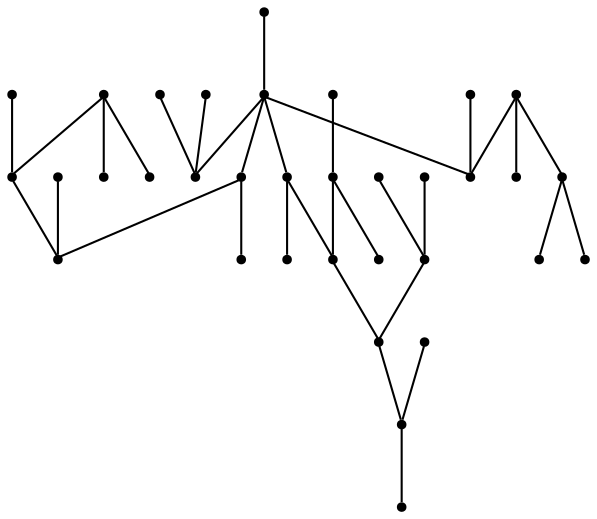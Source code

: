 graph {
  node [shape=point,comment="{\"directed\":false,\"doi\":\"10.1007/978-3-031-22203-0_13\",\"figure\":\"3 (3)\"}"]

  v0 [pos="1546.817225025762,1373.5069408806953"]
  v1 [pos="1511.8116739062305,1443.5129883033298"]
  v2 [pos="1511.8116739062307,1303.4966966739278"]
  v3 [pos="1476.8029751600234,1373.5069408806953"]
  v4 [pos="1476.8029751600234,1233.4853078896692"]
  v5 [pos="1546.8172250257617,1233.4853078896692"]
  v6 [pos="1476.8029751600234,1513.523359685374"]
  v7 [pos="1441.800571667168,1443.5129883033298"]
  v8 [pos="1441.8005716671682,1303.4966966739278"]
  v9 [pos="1383.457944075671,1443.5129883033298"]
  v10 [pos="1348.4492453294638,1513.523359685374"]
  v11 [pos="1348.4492453294638,1583.5367832740606"]
  v12 [pos="1252.187031994802,1653.5480448830424"]
  v13 [pos="1173.4213625549723,1513.523359685374"]
  v14 [pos="1313.446714659773,1443.5129883033298"]
  v15 [pos="1158.8357056570978,1723.5584162650866"]
  v16 [pos="1217.1783332485952,1583.5367832740606"]
  v17 [pos="1208.4300613011794,1443.5129883033298"]
  v18 [pos="1173.4213625549723,1373.5069408806953"]
  v19 [pos="1243.4324647940348,1373.5069408806953"]
  v20 [pos="1138.4188318852816,1303.4966966739278"]
  v21 [pos="1208.4300613011794,1303.4966966739278"]
  v22 [pos="1030.4849803792745,1793.5644636877212"]
  v23 [pos="1138.4188318852816,1443.5129883033298"]
  v24 [pos="1033.402099041166,1513.523359685374"]
  v25 [pos="1030.4849803792745,1653.5480448830424"]
  v26 [pos="1065.4905314988057,1583.5367832740606"]
  v27 [pos="972.1423527877773,1863.5748350697654"]
  v28 [pos="995.4762657359628,1583.5367832740606"]
  v29 [pos="972.1423527877773,1933.588258658452"]
  v30 [pos="925.4671983262667,1653.5480448830424"]
  v31 [pos="890.4626487243142,1723.5584162650866"]
  v32 [pos="890.4626487243142,1793.5644636877212"]
  v33 [pos="855.4570976047829,1653.5480448830424"]

  v0 -- v1 [id="-1",pos="1546.817225025762,1373.5069408806953 1511.8116739062305,1443.5129883033298 1511.8116739062305,1443.5129883033298 1511.8116739062305,1443.5129883033298"]
  v33 -- v31 [id="-2",pos="855.4570976047829,1653.5480448830424 890.4626487243142,1723.5584162650866 890.4626487243142,1723.5584162650866 890.4626487243142,1723.5584162650866"]
  v31 -- v22 [id="-3",pos="890.4626487243142,1723.5584162650866 1030.4849803792745,1793.5644636877212 1030.4849803792745,1793.5644636877212 1030.4849803792745,1793.5644636877212"]
  v32 -- v27 [id="-4",pos="890.4626487243142,1793.5644636877212 972.1423527877773,1863.5748350697654 972.1423527877773,1863.5748350697654 972.1423527877773,1863.5748350697654"]
  v30 -- v31 [id="-5",pos="925.4671983262667,1653.5480448830424 890.4626487243142,1723.5584162650866 890.4626487243142,1723.5584162650866 890.4626487243142,1723.5584162650866"]
  v27 -- v29 [id="-6",pos="972.1423527877773,1863.5748350697654 972.1423527877773,1933.588258658452 972.1423527877773,1933.588258658452 972.1423527877773,1933.588258658452"]
  v28 -- v25 [id="-7",pos="995.4762657359628,1583.5367832740606 1030.4849803792745,1653.5480448830424 1030.4849803792745,1653.5480448830424 1030.4849803792745,1653.5480448830424"]
  v22 -- v27 [id="-8",pos="1030.4849803792745,1793.5644636877212 972.1423527877773,1863.5748350697654 972.1423527877773,1863.5748350697654 972.1423527877773,1863.5748350697654"]
  v25 -- v15 [id="-9",pos="1030.4849803792745,1653.5480448830424 1158.8357056570978,1723.5584162650866 1158.8357056570978,1723.5584162650866 1158.8357056570978,1723.5584162650866"]
  v25 -- v26 [id="-10",pos="1030.4849803792745,1653.5480448830424 1065.4905314988057,1583.5367832740606 1065.4905314988057,1583.5367832740606 1065.4905314988057,1583.5367832740606"]
  v24 -- v11 [id="-11",pos="1033.402099041166,1513.523359685374 1348.4492453294638,1583.5367832740606 1348.4492453294638,1583.5367832740606 1348.4492453294638,1583.5367832740606"]
  v23 -- v13 [id="-12",pos="1138.4188318852816,1443.5129883033298 1173.4213625549723,1513.523359685374 1173.4213625549723,1513.523359685374 1173.4213625549723,1513.523359685374"]
  v15 -- v22 [id="-13",pos="1158.8357056570978,1723.5584162650866 1030.4849803792745,1793.5644636877212 1030.4849803792745,1793.5644636877212 1030.4849803792745,1793.5644636877212"]
  v18 -- v21 [id="-14",pos="1173.4213625549723,1373.5069408806953 1208.4300613011794,1303.4966966739278 1208.4300613011794,1303.4966966739278 1208.4300613011794,1303.4966966739278"]
  v18 -- v20 [id="-15",pos="1173.4213625549723,1373.5069408806953 1138.4188318852816,1303.4966966739278 1138.4188318852816,1303.4966966739278 1138.4188318852816,1303.4966966739278"]
  v17 -- v19 [id="-16",pos="1208.4300613011794,1443.5129883033298 1243.4324647940348,1373.5069408806953 1243.4324647940348,1373.5069408806953 1243.4324647940348,1373.5069408806953"]
  v17 -- v13 [id="-17",pos="1208.4300613011794,1443.5129883033298 1173.4213625549723,1513.523359685374 1173.4213625549723,1513.523359685374 1173.4213625549723,1513.523359685374"]
  v17 -- v18 [id="-18",pos="1208.4300613011794,1443.5129883033298 1173.4213625549723,1373.5069408806953 1173.4213625549723,1373.5069408806953 1173.4213625549723,1373.5069408806953"]
  v12 -- v16 [id="-19",pos="1252.187031994802,1653.5480448830424 1217.1783332485952,1583.5367832740606 1217.1783332485952,1583.5367832740606 1217.1783332485952,1583.5367832740606"]
  v12 -- v15 [id="-20",pos="1252.187031994802,1653.5480448830424 1158.8357056570978,1723.5584162650866 1158.8357056570978,1723.5584162650866 1158.8357056570978,1723.5584162650866"]
  v14 -- v10 [id="-21",pos="1313.446714659773,1443.5129883033298 1348.4492453294638,1513.523359685374 1348.4492453294638,1513.523359685374 1348.4492453294638,1513.523359685374"]
  v11 -- v13 [id="-22",pos="1348.4492453294638,1583.5367832740606 1173.4213625549723,1513.523359685374 1173.4213625549723,1513.523359685374 1173.4213625549723,1513.523359685374"]
  v11 -- v10 [id="-24",pos="1348.4492453294638,1583.5367832740606 1348.4492453294638,1513.523359685374 1348.4492453294638,1513.523359685374 1348.4492453294638,1513.523359685374"]
  v11 -- v6 [id="-25",pos="1348.4492453294638,1583.5367832740606 1476.8029751600234,1513.523359685374 1476.8029751600234,1513.523359685374 1476.8029751600234,1513.523359685374"]
  v11 -- v12 [id="-26",pos="1348.4492453294638,1583.5367832740606 1252.187031994802,1653.5480448830424 1252.187031994802,1653.5480448830424 1252.187031994802,1653.5480448830424"]
  v9 -- v10 [id="-27",pos="1383.457944075671,1443.5129883033298 1348.4492453294638,1513.523359685374 1348.4492453294638,1513.523359685374 1348.4492453294638,1513.523359685374"]
  v8 -- v3 [id="-28",pos="1441.8005716671682,1303.4966966739278 1476.8029751600234,1373.5069408806953 1476.8029751600234,1373.5069408806953 1476.8029751600234,1373.5069408806953"]
  v6 -- v1 [id="-29",pos="1476.8029751600234,1513.523359685374 1511.8116739062305,1443.5129883033298 1511.8116739062305,1443.5129883033298 1511.8116739062305,1443.5129883033298"]
  v6 -- v7 [id="-30",pos="1476.8029751600234,1513.523359685374 1441.800571667168,1443.5129883033298 1441.800571667168,1443.5129883033298 1441.800571667168,1443.5129883033298"]
  v3 -- v1 [id="-31",pos="1476.8029751600234,1373.5069408806953 1511.8116739062305,1443.5129883033298 1511.8116739062305,1443.5129883033298 1511.8116739062305,1443.5129883033298"]
  v2 -- v5 [id="-32",pos="1511.8116739062307,1303.4966966739278 1546.8172250257617,1233.4853078896692 1546.8172250257617,1233.4853078896692 1546.8172250257617,1233.4853078896692"]
  v2 -- v4 [id="-33",pos="1511.8116739062307,1303.4966966739278 1476.8029751600234,1233.4853078896692 1476.8029751600234,1233.4853078896692 1476.8029751600234,1233.4853078896692"]
  v2 -- v3 [id="-34",pos="1511.8116739062307,1303.4966966739278 1476.8029751600234,1373.5069408806953 1476.8029751600234,1373.5069408806953 1476.8029751600234,1373.5069408806953"]
}